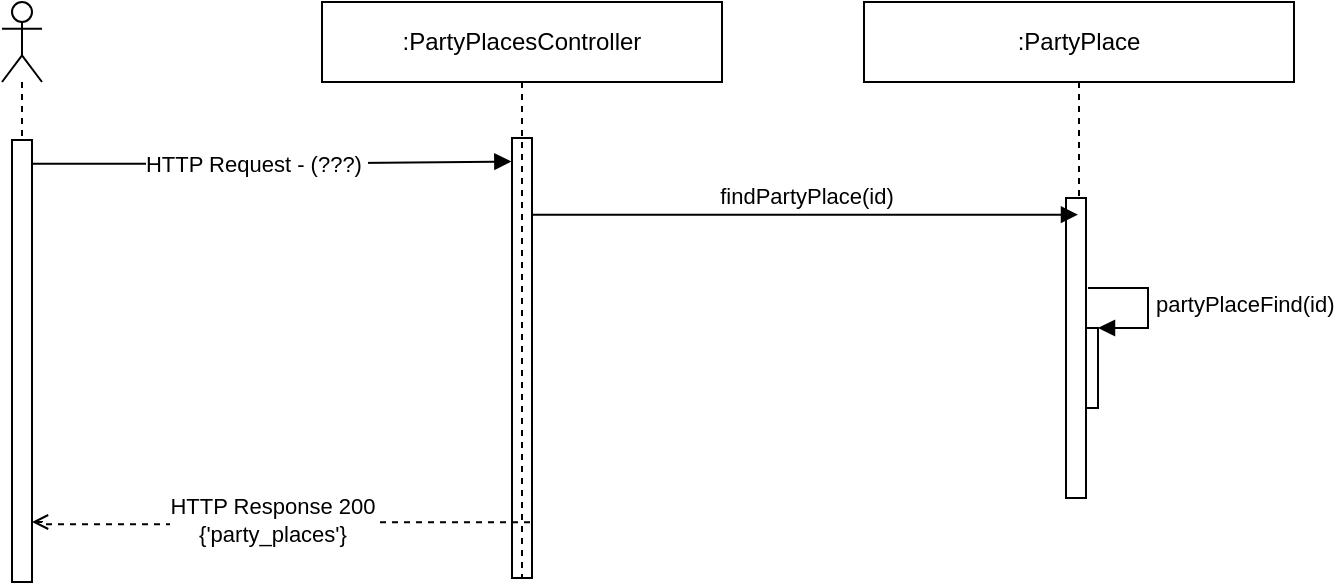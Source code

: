 <mxfile version="20.5.3" type="device"><diagram id="fh2Z08IGjOZaRKJwiHfl" name="Página-1"><mxGraphModel dx="718" dy="407" grid="1" gridSize="10" guides="1" tooltips="1" connect="1" arrows="1" fold="1" page="1" pageScale="1" pageWidth="827" pageHeight="1169" math="0" shadow="0"><root><mxCell id="0"/><mxCell id="1" parent="0"/><mxCell id="dI1slwrSXNE1S6T4brW4-1" value="" style="html=1;points=[];perimeter=orthogonalPerimeter;" vertex="1" parent="1"><mxGeometry x="295" y="220" width="10" height="220" as="geometry"/></mxCell><mxCell id="dI1slwrSXNE1S6T4brW4-2" value=":PartyPlacesController" style="shape=umlLifeline;perimeter=lifelinePerimeter;whiteSpace=wrap;html=1;container=1;collapsible=0;recursiveResize=0;outlineConnect=0;" vertex="1" parent="1"><mxGeometry x="200" y="152" width="200" height="288" as="geometry"/></mxCell><mxCell id="dI1slwrSXNE1S6T4brW4-3" style="edgeStyle=orthogonalEdgeStyle;rounded=0;orthogonalLoop=1;jettySize=auto;html=1;endArrow=open;endFill=0;exitX=0.1;exitY=0.96;exitDx=0;exitDy=0;exitPerimeter=0;dashed=1;entryX=1;entryY=0.378;entryDx=0;entryDy=0;entryPerimeter=0;" edge="1" parent="dI1slwrSXNE1S6T4brW4-2"><mxGeometry relative="1" as="geometry"><mxPoint x="104" y="260.1" as="sourcePoint"/><mxPoint x="-145" y="259.998" as="targetPoint"/><Array as="points"><mxPoint x="-18" y="260.1"/><mxPoint x="-18" y="261.1"/><mxPoint x="-140" y="261.1"/><mxPoint x="-140" y="260.1"/></Array></mxGeometry></mxCell><mxCell id="dI1slwrSXNE1S6T4brW4-4" value="HTTP Response 200&lt;br&gt;{'party_places'}" style="edgeLabel;html=1;align=center;verticalAlign=middle;resizable=0;points=[];" vertex="1" connectable="0" parent="dI1slwrSXNE1S6T4brW4-3"><mxGeometry x="-0.071" relative="1" as="geometry"><mxPoint x="-13" y="-1" as="offset"/></mxGeometry></mxCell><mxCell id="dI1slwrSXNE1S6T4brW4-9" value="" style="shape=umlLifeline;participant=umlActor;perimeter=lifelinePerimeter;whiteSpace=wrap;html=1;container=1;collapsible=0;recursiveResize=0;verticalAlign=top;spacingTop=36;outlineConnect=0;" vertex="1" parent="1"><mxGeometry x="40" y="152" width="20" height="288" as="geometry"/></mxCell><mxCell id="dI1slwrSXNE1S6T4brW4-10" value="" style="html=1;points=[];perimeter=orthogonalPerimeter;" vertex="1" parent="dI1slwrSXNE1S6T4brW4-9"><mxGeometry x="5" y="69" width="10" height="221" as="geometry"/></mxCell><mxCell id="dI1slwrSXNE1S6T4brW4-11" style="edgeStyle=orthogonalEdgeStyle;rounded=0;orthogonalLoop=1;jettySize=auto;html=1;entryX=-0.033;entryY=0.018;entryDx=0;entryDy=0;entryPerimeter=0;exitX=1.033;exitY=0.054;exitDx=0;exitDy=0;exitPerimeter=0;endArrow=block;align=left;spacingLeft=2;" edge="1" parent="1" source="dI1slwrSXNE1S6T4brW4-10"><mxGeometry relative="1" as="geometry"><mxPoint x="294.67" y="231.736" as="targetPoint"/></mxGeometry></mxCell><mxCell id="dI1slwrSXNE1S6T4brW4-12" value="HTTP Request - (???)&amp;nbsp;" style="edgeLabel;html=1;align=center;verticalAlign=middle;resizable=0;points=[];" vertex="1" connectable="0" parent="dI1slwrSXNE1S6T4brW4-11"><mxGeometry x="-0.161" relative="1" as="geometry"><mxPoint x="11" as="offset"/></mxGeometry></mxCell><mxCell id="dI1slwrSXNE1S6T4brW4-13" value=":PartyPlace" style="shape=umlLifeline;perimeter=lifelinePerimeter;whiteSpace=wrap;html=1;container=1;collapsible=0;recursiveResize=0;outlineConnect=0;" vertex="1" parent="1"><mxGeometry x="471" y="152" width="215" height="248" as="geometry"/></mxCell><mxCell id="dI1slwrSXNE1S6T4brW4-14" value="partyPlaceFind(id)" style="edgeStyle=orthogonalEdgeStyle;html=1;align=left;spacingLeft=2;endArrow=block;rounded=0;entryX=1;entryY=0;" edge="1" parent="dI1slwrSXNE1S6T4brW4-13"><mxGeometry relative="1" as="geometry"><mxPoint x="112" y="143" as="sourcePoint"/><Array as="points"><mxPoint x="142" y="143"/></Array><mxPoint x="117" y="163" as="targetPoint"/></mxGeometry></mxCell><mxCell id="dI1slwrSXNE1S6T4brW4-15" value="" style="html=1;points=[];perimeter=orthogonalPerimeter;" vertex="1" parent="dI1slwrSXNE1S6T4brW4-13"><mxGeometry x="107" y="163" width="10" height="40" as="geometry"/></mxCell><mxCell id="dI1slwrSXNE1S6T4brW4-18" value="" style="html=1;points=[];perimeter=orthogonalPerimeter;" vertex="1" parent="1"><mxGeometry x="572" y="250" width="10" height="150" as="geometry"/></mxCell><mxCell id="dI1slwrSXNE1S6T4brW4-21" value="findPartyPlace(id)" style="html=1;verticalAlign=bottom;endArrow=block;rounded=0;exitX=0.95;exitY=0.106;exitDx=0;exitDy=0;exitPerimeter=0;" edge="1" parent="1"><mxGeometry width="80" relative="1" as="geometry"><mxPoint x="304.5" y="258.32" as="sourcePoint"/><mxPoint x="578" y="258.32" as="targetPoint"/></mxGeometry></mxCell></root></mxGraphModel></diagram></mxfile>